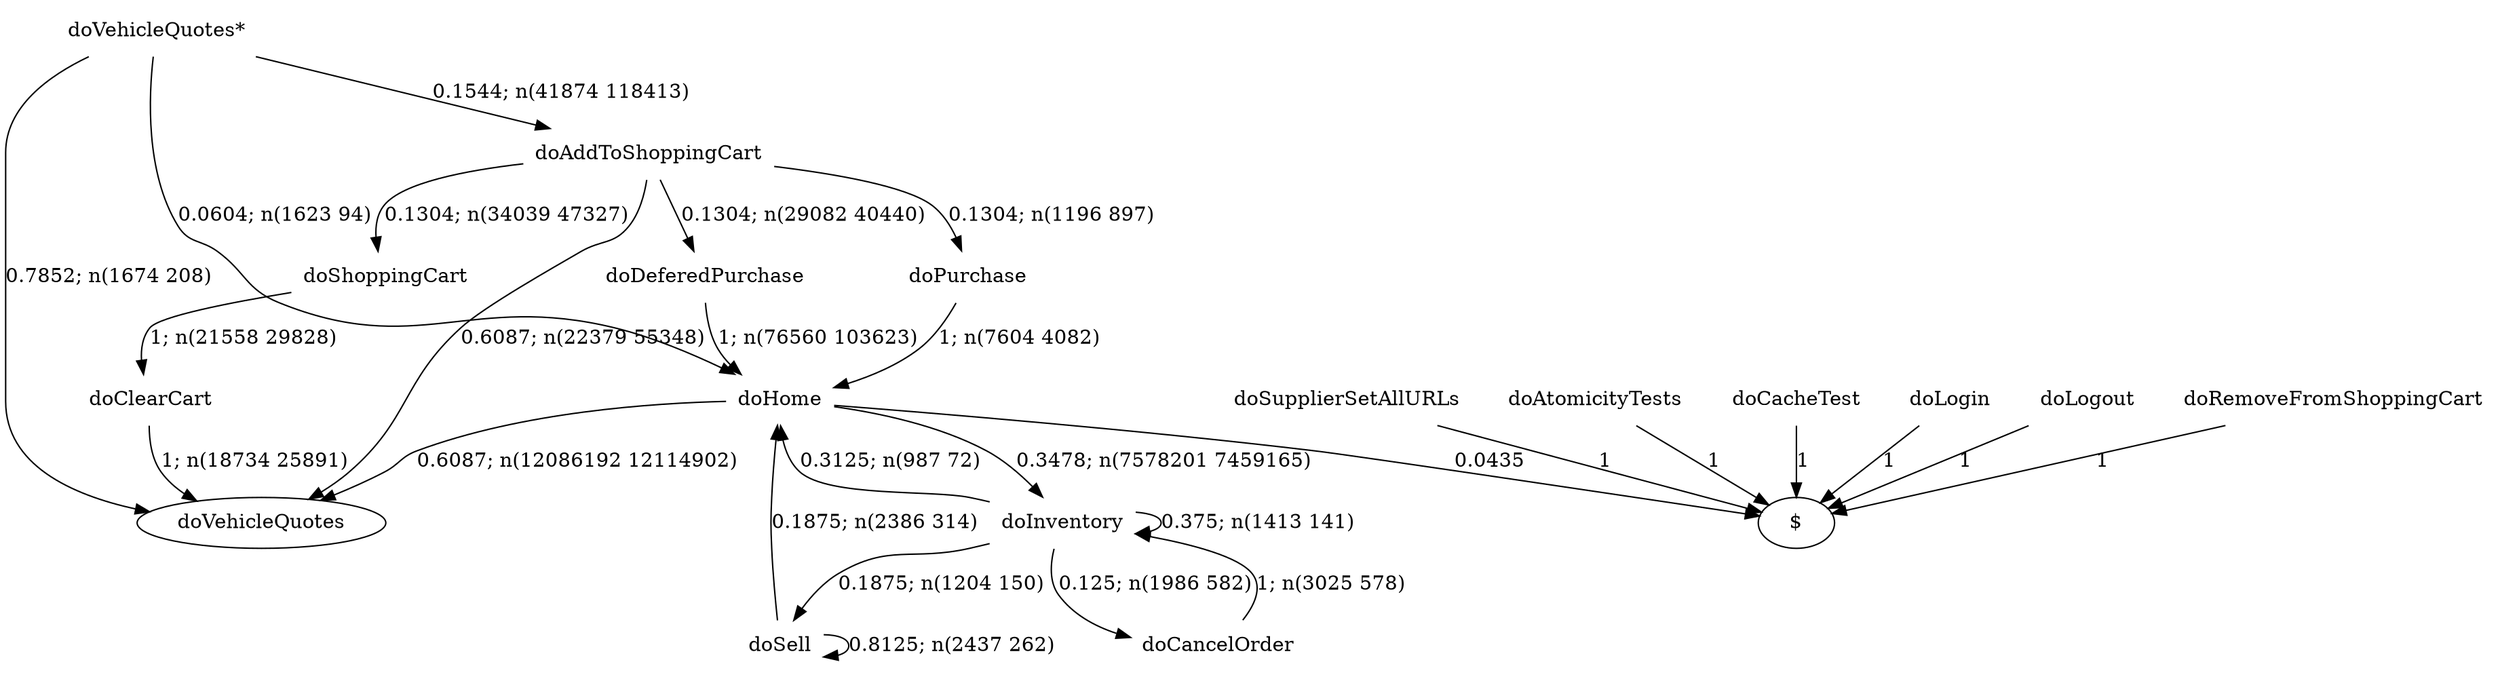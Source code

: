 digraph G {"doVehicleQuotes*" [label="doVehicleQuotes*",shape=none];"doSupplierSetAllURLs" [label="doSupplierSetAllURLs",shape=none];"doAtomicityTests" [label="doAtomicityTests",shape=none];"doCacheTest" [label="doCacheTest",shape=none];"doLogin" [label="doLogin",shape=none];"doAddToShoppingCart" [label="doAddToShoppingCart",shape=none];"doDeferedPurchase" [label="doDeferedPurchase",shape=none];"doHome" [label="doHome",shape=none];"doShoppingCart" [label="doShoppingCart",shape=none];"doClearCart" [label="doClearCart",shape=none];"doPurchase" [label="doPurchase",shape=none];"doInventory" [label="doInventory",shape=none];"doSell" [label="doSell",shape=none];"doLogout" [label="doLogout",shape=none];"doCancelOrder" [label="doCancelOrder",shape=none];"doRemoveFromShoppingCart" [label="doRemoveFromShoppingCart",shape=none];"doVehicleQuotes*"->"doVehicleQuotes" [style=solid,label="0.7852; n(1674 208)"];"doVehicleQuotes*"->"doAddToShoppingCart" [style=solid,label="0.1544; n(41874 118413)"];"doVehicleQuotes*"->"doHome" [style=solid,label="0.0604; n(1623 94)"];"doSupplierSetAllURLs"->"$" [style=solid,label="1"];"doAtomicityTests"->"$" [style=solid,label="1"];"doCacheTest"->"$" [style=solid,label="1"];"doLogin"->"$" [style=solid,label="1"];"doAddToShoppingCart"->"doVehicleQuotes" [style=solid,label="0.6087; n(22379 55348)"];"doAddToShoppingCart"->"doDeferedPurchase" [style=solid,label="0.1304; n(29082 40440)"];"doAddToShoppingCart"->"doShoppingCart" [style=solid,label="0.1304; n(34039 47327)"];"doAddToShoppingCart"->"doPurchase" [style=solid,label="0.1304; n(1196 897)"];"doDeferedPurchase"->"doHome" [style=solid,label="1; n(76560 103623)"];"doHome"->"doVehicleQuotes" [style=solid,label="0.6087; n(12086192 12114902)"];"doHome"->"doInventory" [style=solid,label="0.3478; n(7578201 7459165)"];"doHome"->"$" [style=solid,label="0.0435"];"doShoppingCart"->"doClearCart" [style=solid,label="1; n(21558 29828)"];"doClearCart"->"doVehicleQuotes" [style=solid,label="1; n(18734 25891)"];"doPurchase"->"doHome" [style=solid,label="1; n(7604 4082)"];"doInventory"->"doHome" [style=solid,label="0.3125; n(987 72)"];"doInventory"->"doInventory" [style=solid,label="0.375; n(1413 141)"];"doInventory"->"doSell" [style=solid,label="0.1875; n(1204 150)"];"doInventory"->"doCancelOrder" [style=solid,label="0.125; n(1986 582)"];"doSell"->"doHome" [style=solid,label="0.1875; n(2386 314)"];"doSell"->"doSell" [style=solid,label="0.8125; n(2437 262)"];"doLogout"->"$" [style=solid,label="1"];"doCancelOrder"->"doInventory" [style=solid,label="1; n(3025 578)"];"doRemoveFromShoppingCart"->"$" [style=solid,label="1"];}